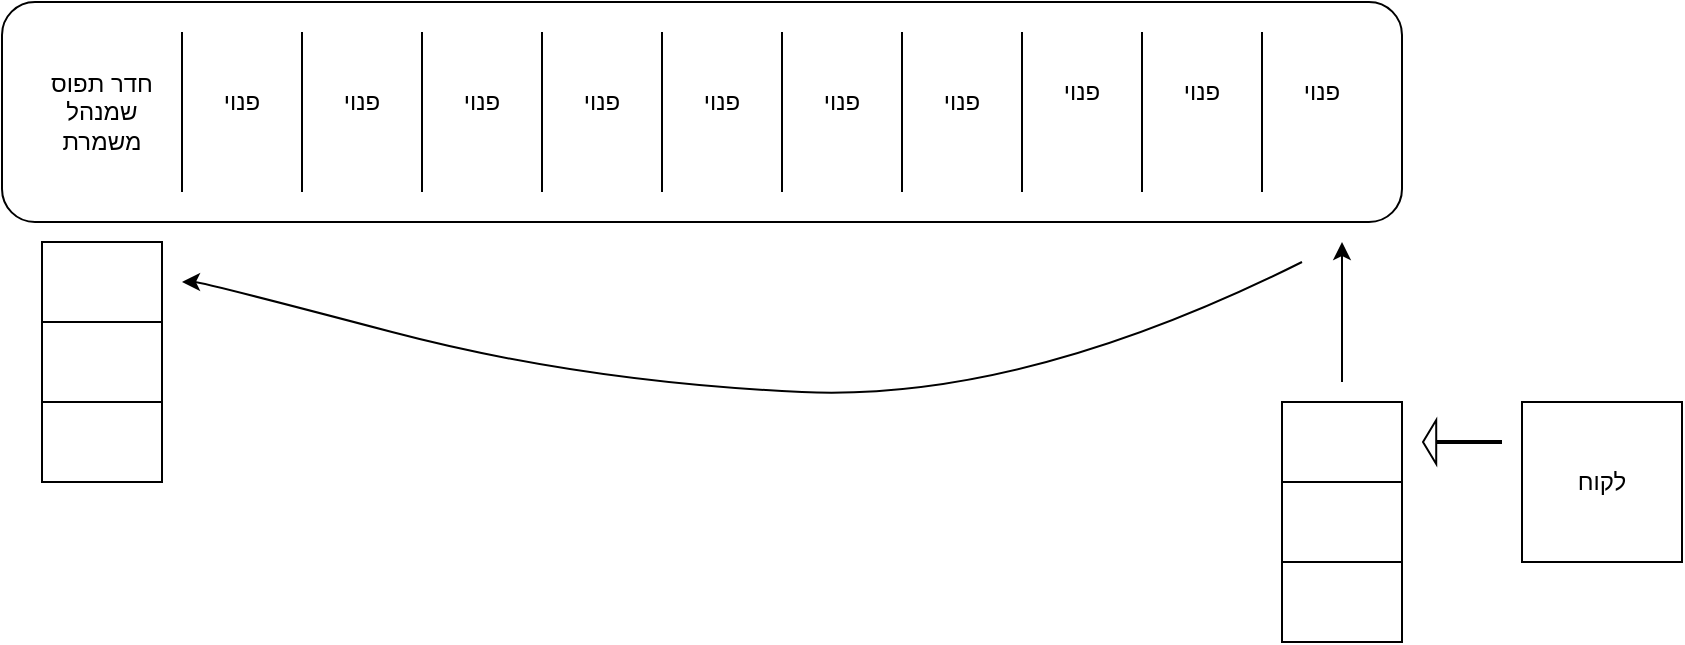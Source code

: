 <mxfile version="15.8.8" type="github">
  <diagram id="prtHgNgQTEPvFCAcTncT" name="Page-1">
    <mxGraphModel dx="1038" dy="579" grid="1" gridSize="10" guides="1" tooltips="1" connect="1" arrows="1" fold="1" page="1" pageScale="1" pageWidth="827" pageHeight="1169" math="0" shadow="0">
      <root>
        <mxCell id="0" />
        <mxCell id="1" parent="0" />
        <mxCell id="VzjRueDHVccjn4ICXeNs-1" value="" style="rounded=1;whiteSpace=wrap;html=1;" vertex="1" parent="1">
          <mxGeometry x="50" y="280" width="700" height="110" as="geometry" />
        </mxCell>
        <mxCell id="VzjRueDHVccjn4ICXeNs-2" value="" style="endArrow=none;html=1;rounded=0;" edge="1" parent="1">
          <mxGeometry width="50" height="50" relative="1" as="geometry">
            <mxPoint x="140" y="375" as="sourcePoint" />
            <mxPoint x="140" y="295" as="targetPoint" />
          </mxGeometry>
        </mxCell>
        <mxCell id="VzjRueDHVccjn4ICXeNs-4" value="" style="endArrow=none;html=1;rounded=0;" edge="1" parent="1">
          <mxGeometry width="50" height="50" relative="1" as="geometry">
            <mxPoint x="200" y="375" as="sourcePoint" />
            <mxPoint x="200" y="295" as="targetPoint" />
          </mxGeometry>
        </mxCell>
        <mxCell id="VzjRueDHVccjn4ICXeNs-5" value="" style="endArrow=none;html=1;rounded=0;" edge="1" parent="1">
          <mxGeometry width="50" height="50" relative="1" as="geometry">
            <mxPoint x="260" y="375" as="sourcePoint" />
            <mxPoint x="260" y="295" as="targetPoint" />
          </mxGeometry>
        </mxCell>
        <mxCell id="VzjRueDHVccjn4ICXeNs-6" value="" style="endArrow=none;html=1;rounded=0;" edge="1" parent="1">
          <mxGeometry width="50" height="50" relative="1" as="geometry">
            <mxPoint x="320" y="375" as="sourcePoint" />
            <mxPoint x="320" y="295" as="targetPoint" />
          </mxGeometry>
        </mxCell>
        <mxCell id="VzjRueDHVccjn4ICXeNs-7" value="" style="endArrow=none;html=1;rounded=0;" edge="1" parent="1">
          <mxGeometry width="50" height="50" relative="1" as="geometry">
            <mxPoint x="380" y="375" as="sourcePoint" />
            <mxPoint x="380" y="295" as="targetPoint" />
          </mxGeometry>
        </mxCell>
        <mxCell id="VzjRueDHVccjn4ICXeNs-8" value="" style="endArrow=none;html=1;rounded=0;" edge="1" parent="1">
          <mxGeometry width="50" height="50" relative="1" as="geometry">
            <mxPoint x="440" y="375" as="sourcePoint" />
            <mxPoint x="440" y="295" as="targetPoint" />
          </mxGeometry>
        </mxCell>
        <mxCell id="VzjRueDHVccjn4ICXeNs-9" value="" style="endArrow=none;html=1;rounded=0;" edge="1" parent="1">
          <mxGeometry width="50" height="50" relative="1" as="geometry">
            <mxPoint x="500" y="375" as="sourcePoint" />
            <mxPoint x="500" y="295" as="targetPoint" />
          </mxGeometry>
        </mxCell>
        <mxCell id="VzjRueDHVccjn4ICXeNs-10" value="" style="endArrow=none;html=1;rounded=0;" edge="1" parent="1">
          <mxGeometry width="50" height="50" relative="1" as="geometry">
            <mxPoint x="560" y="375" as="sourcePoint" />
            <mxPoint x="560" y="295" as="targetPoint" />
          </mxGeometry>
        </mxCell>
        <mxCell id="VzjRueDHVccjn4ICXeNs-11" value="" style="endArrow=none;html=1;rounded=0;" edge="1" parent="1">
          <mxGeometry width="50" height="50" relative="1" as="geometry">
            <mxPoint x="620" y="375" as="sourcePoint" />
            <mxPoint x="620" y="295" as="targetPoint" />
          </mxGeometry>
        </mxCell>
        <mxCell id="VzjRueDHVccjn4ICXeNs-12" value="" style="endArrow=none;html=1;rounded=0;" edge="1" parent="1">
          <mxGeometry width="50" height="50" relative="1" as="geometry">
            <mxPoint x="680" y="375" as="sourcePoint" />
            <mxPoint x="680" y="295" as="targetPoint" />
          </mxGeometry>
        </mxCell>
        <mxCell id="VzjRueDHVccjn4ICXeNs-13" value="חדר תפוס שמנהל משמרת" style="text;html=1;strokeColor=none;fillColor=none;align=center;verticalAlign=middle;whiteSpace=wrap;rounded=0;" vertex="1" parent="1">
          <mxGeometry x="70" y="315" width="60" height="40" as="geometry" />
        </mxCell>
        <mxCell id="VzjRueDHVccjn4ICXeNs-15" value="" style="whiteSpace=wrap;html=1;aspect=fixed;" vertex="1" parent="1">
          <mxGeometry x="810" y="480" width="80" height="80" as="geometry" />
        </mxCell>
        <mxCell id="VzjRueDHVccjn4ICXeNs-16" value="" style="shape=flexArrow;endArrow=classic;html=1;rounded=0;width=1;endSize=1.87;" edge="1" parent="1">
          <mxGeometry width="50" height="50" relative="1" as="geometry">
            <mxPoint x="800" y="500" as="sourcePoint" />
            <mxPoint x="760" y="500" as="targetPoint" />
          </mxGeometry>
        </mxCell>
        <mxCell id="VzjRueDHVccjn4ICXeNs-17" value="פנוי" style="text;html=1;strokeColor=none;fillColor=none;align=center;verticalAlign=middle;whiteSpace=wrap;rounded=0;" vertex="1" parent="1">
          <mxGeometry x="680" y="310" width="60" height="30" as="geometry" />
        </mxCell>
        <mxCell id="VzjRueDHVccjn4ICXeNs-18" value="פנוי" style="text;html=1;strokeColor=none;fillColor=none;align=center;verticalAlign=middle;whiteSpace=wrap;rounded=0;" vertex="1" parent="1">
          <mxGeometry x="620" y="310" width="60" height="30" as="geometry" />
        </mxCell>
        <mxCell id="VzjRueDHVccjn4ICXeNs-19" value="פנוי" style="text;html=1;strokeColor=none;fillColor=none;align=center;verticalAlign=middle;whiteSpace=wrap;rounded=0;" vertex="1" parent="1">
          <mxGeometry x="560" y="305" width="60" height="40" as="geometry" />
        </mxCell>
        <mxCell id="VzjRueDHVccjn4ICXeNs-20" value="פנוי" style="text;html=1;strokeColor=none;fillColor=none;align=center;verticalAlign=middle;whiteSpace=wrap;rounded=0;" vertex="1" parent="1">
          <mxGeometry x="500" y="315" width="60" height="30" as="geometry" />
        </mxCell>
        <mxCell id="VzjRueDHVccjn4ICXeNs-21" value="פנוי" style="text;html=1;strokeColor=none;fillColor=none;align=center;verticalAlign=middle;whiteSpace=wrap;rounded=0;" vertex="1" parent="1">
          <mxGeometry x="440" y="315" width="60" height="30" as="geometry" />
        </mxCell>
        <mxCell id="VzjRueDHVccjn4ICXeNs-22" value="פנוי" style="text;html=1;strokeColor=none;fillColor=none;align=center;verticalAlign=middle;whiteSpace=wrap;rounded=0;" vertex="1" parent="1">
          <mxGeometry x="380" y="310" width="60" height="40" as="geometry" />
        </mxCell>
        <mxCell id="VzjRueDHVccjn4ICXeNs-23" value="פנוי" style="text;html=1;strokeColor=none;fillColor=none;align=center;verticalAlign=middle;whiteSpace=wrap;rounded=0;" vertex="1" parent="1">
          <mxGeometry x="320" y="315" width="60" height="30" as="geometry" />
        </mxCell>
        <mxCell id="VzjRueDHVccjn4ICXeNs-24" value="פנוי" style="text;html=1;strokeColor=none;fillColor=none;align=center;verticalAlign=middle;whiteSpace=wrap;rounded=0;" vertex="1" parent="1">
          <mxGeometry x="260" y="315" width="60" height="30" as="geometry" />
        </mxCell>
        <mxCell id="VzjRueDHVccjn4ICXeNs-25" value="פנוי" style="text;html=1;strokeColor=none;fillColor=none;align=center;verticalAlign=middle;whiteSpace=wrap;rounded=0;" vertex="1" parent="1">
          <mxGeometry x="200" y="310" width="60" height="40" as="geometry" />
        </mxCell>
        <mxCell id="VzjRueDHVccjn4ICXeNs-26" value="פנוי" style="text;html=1;strokeColor=none;fillColor=none;align=center;verticalAlign=middle;whiteSpace=wrap;rounded=0;" vertex="1" parent="1">
          <mxGeometry x="140" y="315" width="60" height="30" as="geometry" />
        </mxCell>
        <mxCell id="VzjRueDHVccjn4ICXeNs-27" value="לקוח" style="text;html=1;strokeColor=none;fillColor=none;align=center;verticalAlign=middle;whiteSpace=wrap;rounded=0;" vertex="1" parent="1">
          <mxGeometry x="820" y="505" width="60" height="30" as="geometry" />
        </mxCell>
        <mxCell id="VzjRueDHVccjn4ICXeNs-28" value="" style="curved=1;endArrow=classic;html=1;rounded=0;" edge="1" parent="1">
          <mxGeometry width="50" height="50" relative="1" as="geometry">
            <mxPoint x="700" y="410" as="sourcePoint" />
            <mxPoint x="140" y="420" as="targetPoint" />
            <Array as="points">
              <mxPoint x="560" y="480" />
              <mxPoint x="340" y="470" />
              <mxPoint x="150" y="420" />
            </Array>
          </mxGeometry>
        </mxCell>
        <mxCell id="VzjRueDHVccjn4ICXeNs-29" value="" style="shape=process;whiteSpace=wrap;html=1;backgroundOutline=1;size=0.333;rotation=-90;" vertex="1" parent="1">
          <mxGeometry x="40" y="430" width="120" height="60" as="geometry" />
        </mxCell>
        <mxCell id="VzjRueDHVccjn4ICXeNs-30" value="" style="shape=process;whiteSpace=wrap;html=1;backgroundOutline=1;size=0.333;rotation=-90;" vertex="1" parent="1">
          <mxGeometry x="660" y="510" width="120" height="60" as="geometry" />
        </mxCell>
        <mxCell id="VzjRueDHVccjn4ICXeNs-43" value="" style="endArrow=classic;html=1;rounded=0;" edge="1" parent="1">
          <mxGeometry width="50" height="50" relative="1" as="geometry">
            <mxPoint x="720" y="470" as="sourcePoint" />
            <mxPoint x="720" y="400" as="targetPoint" />
            <Array as="points">
              <mxPoint x="720" y="440" />
            </Array>
          </mxGeometry>
        </mxCell>
      </root>
    </mxGraphModel>
  </diagram>
</mxfile>
